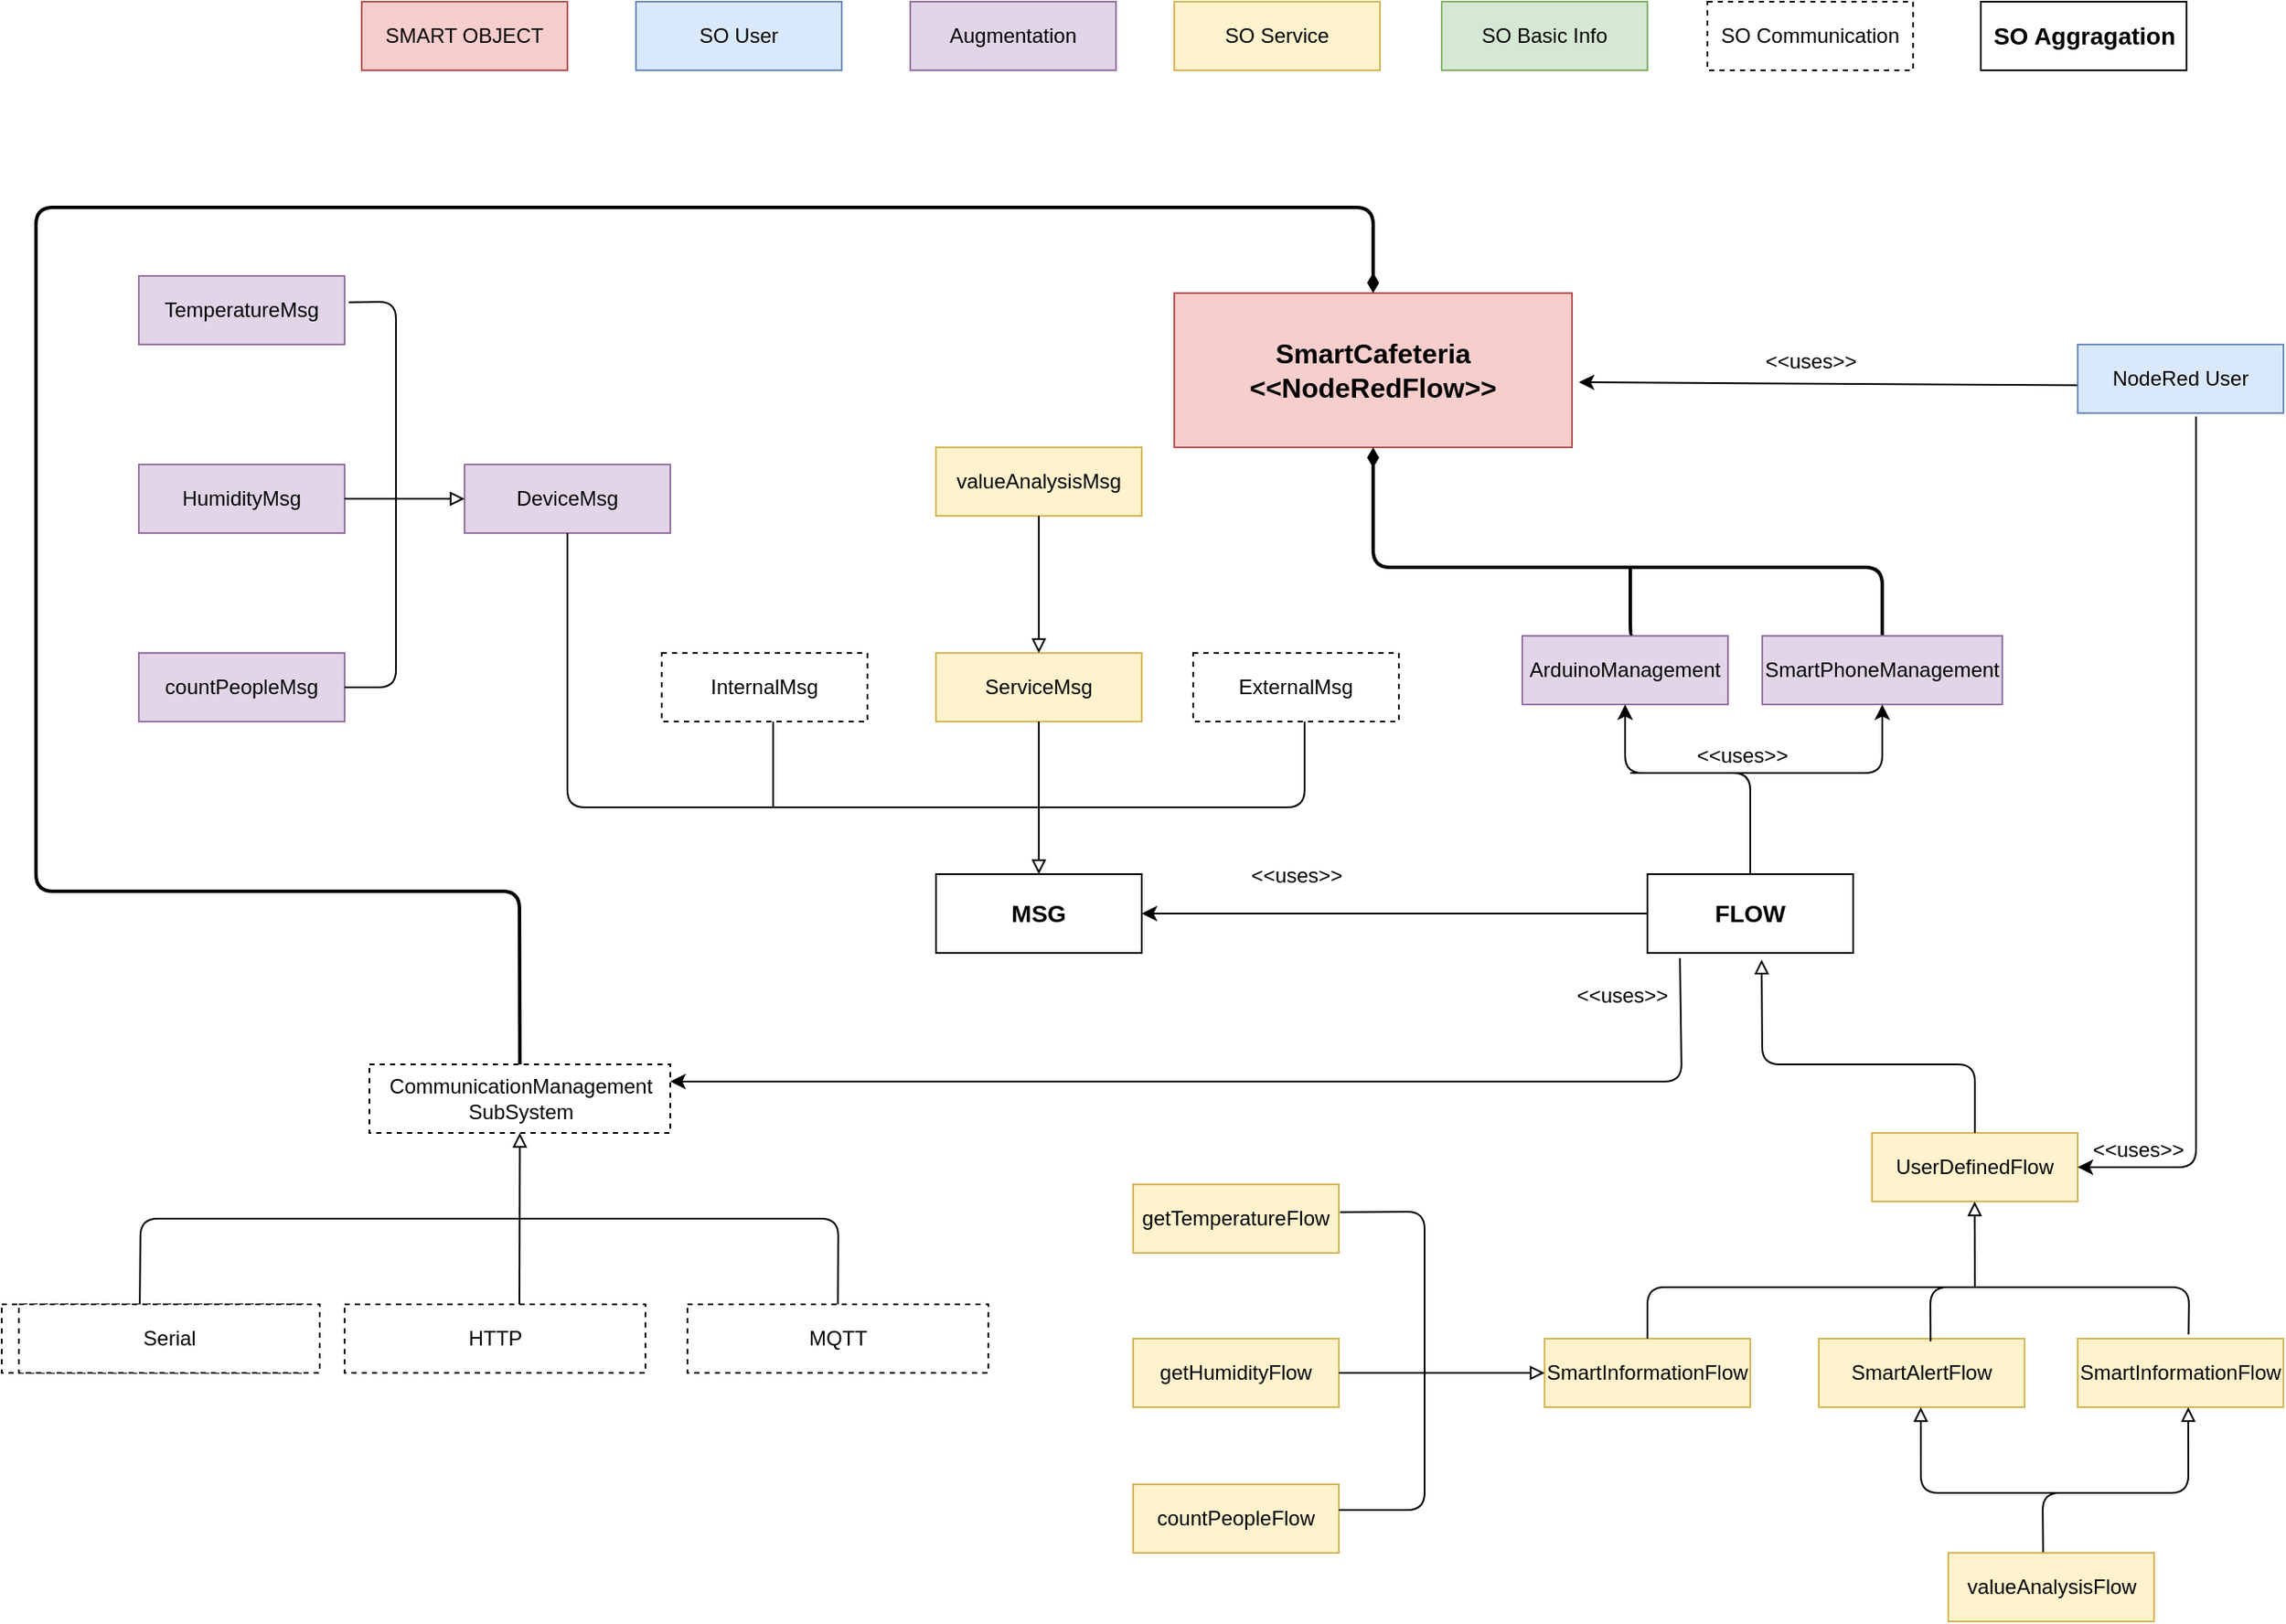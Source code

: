 <mxfile version="14.6.13" type="device"><diagram id="EtGRAd7ratrVYzJl0Rw6" name="Pagina-1"><mxGraphModel dx="1709" dy="671" grid="1" gridSize="10" guides="1" tooltips="1" connect="1" arrows="1" fold="1" page="1" pageScale="1" pageWidth="827" pageHeight="1169" math="0" shadow="0"><root><mxCell id="0"/><mxCell id="1" parent="0"/><mxCell id="P0vtt5XZ1r757LThvhuU-6" value="SMART OBJECT" style="rounded=0;whiteSpace=wrap;html=1;fillColor=#f8cecc;strokeColor=#b85450;" parent="1" vertex="1"><mxGeometry x="150" y="30" width="120" height="40" as="geometry"/></mxCell><mxCell id="P0vtt5XZ1r757LThvhuU-7" value="SO Basic Info" style="rounded=0;whiteSpace=wrap;html=1;fillColor=#d5e8d4;strokeColor=#82b366;" parent="1" vertex="1"><mxGeometry x="780" y="30" width="120" height="40" as="geometry"/></mxCell><mxCell id="P0vtt5XZ1r757LThvhuU-8" value="SO User" style="rounded=0;whiteSpace=wrap;html=1;fillColor=#dae8fc;strokeColor=#6c8ebf;" parent="1" vertex="1"><mxGeometry x="310" y="30" width="120" height="40" as="geometry"/></mxCell><mxCell id="P0vtt5XZ1r757LThvhuU-9" value="SO Service" style="rounded=0;whiteSpace=wrap;html=1;fillColor=#fff2cc;strokeColor=#d6b656;" parent="1" vertex="1"><mxGeometry x="624" y="30" width="120" height="40" as="geometry"/></mxCell><mxCell id="P0vtt5XZ1r757LThvhuU-10" value="Augmentation" style="rounded=0;whiteSpace=wrap;html=1;fillColor=#e1d5e7;strokeColor=#9673a6;" parent="1" vertex="1"><mxGeometry x="470" y="30" width="120" height="40" as="geometry"/></mxCell><mxCell id="P0vtt5XZ1r757LThvhuU-11" value="&lt;b&gt;&lt;font style=&quot;font-size: 16px&quot;&gt;SmartCafeteria&lt;br&gt;&amp;lt;&amp;lt;NodeRedFlow&amp;gt;&amp;gt;&lt;/font&gt;&lt;/b&gt;" style="rounded=0;whiteSpace=wrap;html=1;fillColor=#f8cecc;strokeColor=#b85450;" parent="1" vertex="1"><mxGeometry x="624" y="200" width="232" height="90" as="geometry"/></mxCell><mxCell id="P0vtt5XZ1r757LThvhuU-12" value="SmartInformationFlow" style="rounded=0;whiteSpace=wrap;html=1;fillColor=#fff2cc;strokeColor=#d6b656;" parent="1" vertex="1"><mxGeometry x="840" y="810" width="120" height="40" as="geometry"/></mxCell><mxCell id="P0vtt5XZ1r757LThvhuU-13" value="SmartAlertFlow" style="rounded=0;whiteSpace=wrap;html=1;fillColor=#fff2cc;strokeColor=#d6b656;" parent="1" vertex="1"><mxGeometry x="1000" y="810" width="120" height="40" as="geometry"/></mxCell><mxCell id="P0vtt5XZ1r757LThvhuU-14" value="SmartInformationFlow" style="rounded=0;whiteSpace=wrap;html=1;fillColor=#fff2cc;strokeColor=#d6b656;" parent="1" vertex="1"><mxGeometry x="1151" y="810" width="120" height="40" as="geometry"/></mxCell><mxCell id="P0vtt5XZ1r757LThvhuU-15" value="UserDefinedFlow" style="rounded=0;whiteSpace=wrap;html=1;fillColor=#fff2cc;strokeColor=#d6b656;" parent="1" vertex="1"><mxGeometry x="1031" y="690" width="120" height="40" as="geometry"/></mxCell><mxCell id="P0vtt5XZ1r757LThvhuU-16" value="getTemperatureFlow" style="rounded=0;whiteSpace=wrap;html=1;fillColor=#fff2cc;strokeColor=#d6b656;" parent="1" vertex="1"><mxGeometry x="600" y="720" width="120" height="40" as="geometry"/></mxCell><mxCell id="P0vtt5XZ1r757LThvhuU-17" value="getHumidityFlow" style="rounded=0;whiteSpace=wrap;html=1;fillColor=#fff2cc;strokeColor=#d6b656;" parent="1" vertex="1"><mxGeometry x="600" y="810" width="120" height="40" as="geometry"/></mxCell><mxCell id="P0vtt5XZ1r757LThvhuU-19" value="countPeopleFlow" style="rounded=0;whiteSpace=wrap;html=1;fillColor=#fff2cc;strokeColor=#d6b656;" parent="1" vertex="1"><mxGeometry x="600" y="895" width="120" height="40" as="geometry"/></mxCell><mxCell id="P0vtt5XZ1r757LThvhuU-20" value="valueAnalysisFlow" style="rounded=0;whiteSpace=wrap;html=1;fillColor=#fff2cc;strokeColor=#d6b656;" parent="1" vertex="1"><mxGeometry x="1075.5" y="935" width="120" height="40" as="geometry"/></mxCell><mxCell id="P0vtt5XZ1r757LThvhuU-21" value="&lt;b&gt;&lt;font style=&quot;font-size: 14px&quot;&gt;FLOW&lt;/font&gt;&lt;/b&gt;" style="rounded=0;whiteSpace=wrap;html=1;" parent="1" vertex="1"><mxGeometry x="900" y="539" width="120" height="46" as="geometry"/></mxCell><mxCell id="P0vtt5XZ1r757LThvhuU-22" value="&lt;b&gt;&lt;font style=&quot;font-size: 14px&quot;&gt;MSG&lt;/font&gt;&lt;/b&gt;" style="rounded=0;whiteSpace=wrap;html=1;" parent="1" vertex="1"><mxGeometry x="485" y="539" width="120" height="46" as="geometry"/></mxCell><mxCell id="P0vtt5XZ1r757LThvhuU-23" value="ServiceMsg" style="rounded=0;whiteSpace=wrap;html=1;fillColor=#fff2cc;strokeColor=#d6b656;" parent="1" vertex="1"><mxGeometry x="485" y="410" width="120" height="40" as="geometry"/></mxCell><mxCell id="P0vtt5XZ1r757LThvhuU-24" value="InternalMsg&lt;span style=&quot;color: rgba(0 , 0 , 0 , 0) ; font-family: monospace ; font-size: 0px&quot;&gt;%3CmxGraphModel%3E%3Croot%3E%3CmxCell%20id%3D%220%22%2F%3E%3CmxCell%20id%3D%221%22%20parent%3D%220%22%2F%3E%3CmxCell%20id%3D%222%22%20value%3D%22UserDefinedFlow%22%20style%3D%22rounded%3D0%3BwhiteSpace%3Dwrap%3Bhtml%3D1%3BfillColor%3D%23fff2cc%3BstrokeColor%3D%23d6b656%3B%22%20vertex%3D%221%22%20parent%3D%221%22%3E%3CmxGeometry%20x%3D%221031%22%20y%3D%22690%22%20width%3D%22120%22%20height%3D%2240%22%20as%3D%22geometry%22%2F%3E%3C%2FmxCell%3E%3C%2Froot%3E%3C%2FmxGraphModel%3E&lt;/span&gt;" style="rounded=0;whiteSpace=wrap;html=1;dashed=1;" parent="1" vertex="1"><mxGeometry x="325" y="410" width="120" height="40" as="geometry"/></mxCell><mxCell id="P0vtt5XZ1r757LThvhuU-25" value="ExternalMsg" style="rounded=0;whiteSpace=wrap;html=1;dashed=1;" parent="1" vertex="1"><mxGeometry x="635" y="410" width="120" height="40" as="geometry"/></mxCell><mxCell id="P0vtt5XZ1r757LThvhuU-26" value="TemperatureMsg" style="rounded=0;whiteSpace=wrap;html=1;fillColor=#e1d5e7;strokeColor=#9673a6;" parent="1" vertex="1"><mxGeometry x="20" y="190" width="120" height="40" as="geometry"/></mxCell><mxCell id="P0vtt5XZ1r757LThvhuU-27" value="HumidityMsg" style="rounded=0;whiteSpace=wrap;html=1;fillColor=#e1d5e7;strokeColor=#9673a6;" parent="1" vertex="1"><mxGeometry x="20" y="300" width="120" height="40" as="geometry"/></mxCell><mxCell id="P0vtt5XZ1r757LThvhuU-29" value="countPeopleMsg" style="rounded=0;whiteSpace=wrap;html=1;fillColor=#e1d5e7;strokeColor=#9673a6;" parent="1" vertex="1"><mxGeometry x="20" y="410" width="120" height="40" as="geometry"/></mxCell><mxCell id="P0vtt5XZ1r757LThvhuU-30" value="valueAnalysisMsg" style="rounded=0;whiteSpace=wrap;html=1;fillColor=#fff2cc;strokeColor=#d6b656;" parent="1" vertex="1"><mxGeometry x="485" y="290" width="120" height="40" as="geometry"/></mxCell><mxCell id="P0vtt5XZ1r757LThvhuU-32" value="SO Communication" style="rounded=0;whiteSpace=wrap;html=1;dashed=1;" parent="1" vertex="1"><mxGeometry x="935" y="30" width="120" height="40" as="geometry"/></mxCell><mxCell id="P0vtt5XZ1r757LThvhuU-33" value="&lt;b&gt;&lt;font style=&quot;font-size: 14px&quot;&gt;SO Aggragation&lt;/font&gt;&lt;/b&gt;" style="rounded=0;whiteSpace=wrap;html=1;" parent="1" vertex="1"><mxGeometry x="1094.5" y="30" width="120" height="40" as="geometry"/></mxCell><mxCell id="P0vtt5XZ1r757LThvhuU-34" value="" style="endArrow=classic;html=1;entryX=1;entryY=0.5;entryDx=0;entryDy=0;exitX=0;exitY=0.5;exitDx=0;exitDy=0;" parent="1" source="P0vtt5XZ1r757LThvhuU-21" target="P0vtt5XZ1r757LThvhuU-22" edge="1"><mxGeometry width="50" height="50" relative="1" as="geometry"><mxPoint x="1031" y="616" as="sourcePoint"/><mxPoint x="1081" y="566" as="targetPoint"/></mxGeometry></mxCell><mxCell id="P0vtt5XZ1r757LThvhuU-35" value="&amp;lt;&amp;lt;uses&amp;gt;&amp;gt;" style="text;html=1;align=center;verticalAlign=middle;resizable=0;points=[];autosize=1;strokeColor=none;" parent="1" vertex="1"><mxGeometry x="660" y="530" width="70" height="20" as="geometry"/></mxCell><mxCell id="P0vtt5XZ1r757LThvhuU-36" value="" style="endArrow=block;html=1;exitX=0.5;exitY=0;exitDx=0;exitDy=0;endFill=0;entryX=0.555;entryY=1.084;entryDx=0;entryDy=0;entryPerimeter=0;" parent="1" source="P0vtt5XZ1r757LThvhuU-15" target="P0vtt5XZ1r757LThvhuU-21" edge="1"><mxGeometry width="50" height="50" relative="1" as="geometry"><mxPoint x="1280" y="650" as="sourcePoint"/><mxPoint x="1130" y="582" as="targetPoint"/><Array as="points"><mxPoint x="1091" y="650"/><mxPoint x="967" y="650"/></Array></mxGeometry></mxCell><mxCell id="A984mV1or9s54YxEOyAm-2" value="" style="endArrow=block;html=1;endFill=0;exitX=0.5;exitY=1;exitDx=0;exitDy=0;entryX=0.5;entryY=0;entryDx=0;entryDy=0;" parent="1" source="P0vtt5XZ1r757LThvhuU-23" target="P0vtt5XZ1r757LThvhuU-22" edge="1"><mxGeometry width="50" height="50" relative="1" as="geometry"><mxPoint x="555" y="340" as="sourcePoint"/><mxPoint x="555" y="285" as="targetPoint"/><Array as="points"><mxPoint x="545" y="500"/></Array></mxGeometry></mxCell><mxCell id="A984mV1or9s54YxEOyAm-4" value="" style="endArrow=none;html=1;" parent="1" edge="1"><mxGeometry width="50" height="50" relative="1" as="geometry"><mxPoint x="700" y="450" as="sourcePoint"/><mxPoint x="550" y="500" as="targetPoint"/><Array as="points"><mxPoint x="700" y="500"/></Array></mxGeometry></mxCell><mxCell id="A984mV1or9s54YxEOyAm-5" value="DeviceMsg" style="rounded=0;whiteSpace=wrap;html=1;fillColor=#e1d5e7;strokeColor=#9673a6;" parent="1" vertex="1"><mxGeometry x="210" y="300" width="120" height="40" as="geometry"/></mxCell><mxCell id="A984mV1or9s54YxEOyAm-6" value="" style="endArrow=none;html=1;exitX=0.5;exitY=1;exitDx=0;exitDy=0;" parent="1" source="A984mV1or9s54YxEOyAm-5" edge="1"><mxGeometry width="50" height="50" relative="1" as="geometry"><mxPoint x="240" y="450" as="sourcePoint"/><mxPoint x="550" y="500" as="targetPoint"/><Array as="points"><mxPoint x="270" y="500"/></Array></mxGeometry></mxCell><mxCell id="A984mV1or9s54YxEOyAm-7" value="" style="endArrow=block;html=1;endFill=0;exitX=1;exitY=0.5;exitDx=0;exitDy=0;entryX=0;entryY=0.5;entryDx=0;entryDy=0;" parent="1" source="P0vtt5XZ1r757LThvhuU-27" target="A984mV1or9s54YxEOyAm-5" edge="1"><mxGeometry width="50" height="50" relative="1" as="geometry"><mxPoint x="250" y="360" as="sourcePoint"/><mxPoint x="227" y="408" as="targetPoint"/></mxGeometry></mxCell><mxCell id="A984mV1or9s54YxEOyAm-10" value="" style="endArrow=none;html=1;entryX=1;entryY=0.5;entryDx=0;entryDy=0;exitX=1.02;exitY=0.385;exitDx=0;exitDy=0;exitPerimeter=0;" parent="1" source="P0vtt5XZ1r757LThvhuU-26" target="P0vtt5XZ1r757LThvhuU-29" edge="1"><mxGeometry width="50" height="50" relative="1" as="geometry"><mxPoint x="180" y="210" as="sourcePoint"/><mxPoint x="150" y="420" as="targetPoint"/><Array as="points"><mxPoint x="170" y="205"/><mxPoint x="170" y="430"/></Array></mxGeometry></mxCell><mxCell id="A984mV1or9s54YxEOyAm-12" value="" style="endArrow=block;html=1;endFill=0;exitX=1;exitY=0.5;exitDx=0;exitDy=0;entryX=0;entryY=0.5;entryDx=0;entryDy=0;" parent="1" source="P0vtt5XZ1r757LThvhuU-17" target="P0vtt5XZ1r757LThvhuU-12" edge="1"><mxGeometry width="50" height="50" relative="1" as="geometry"><mxPoint x="896.76" y="900" as="sourcePoint"/><mxPoint x="896.88" y="850" as="targetPoint"/></mxGeometry></mxCell><mxCell id="A984mV1or9s54YxEOyAm-16" value="" style="endArrow=block;html=1;endFill=0;" parent="1" edge="1"><mxGeometry width="50" height="50" relative="1" as="geometry"><mxPoint x="1145.5" y="900" as="sourcePoint"/><mxPoint x="1059.46" y="850" as="targetPoint"/><Array as="points"><mxPoint x="1059.5" y="900"/></Array></mxGeometry></mxCell><mxCell id="A984mV1or9s54YxEOyAm-17" value="" style="endArrow=block;html=1;endFill=0;exitX=0.461;exitY=-0.011;exitDx=0;exitDy=0;exitPerimeter=0;" parent="1" source="P0vtt5XZ1r757LThvhuU-20" edge="1"><mxGeometry width="50" height="50" relative="1" as="geometry"><mxPoint x="1125.5" y="900" as="sourcePoint"/><mxPoint x="1215.5" y="850" as="targetPoint"/><Array as="points"><mxPoint x="1130.5" y="900"/><mxPoint x="1215.54" y="900"/></Array></mxGeometry></mxCell><mxCell id="A984mV1or9s54YxEOyAm-18" value="" style="endArrow=block;html=1;endFill=0;" parent="1" edge="1"><mxGeometry width="50" height="50" relative="1" as="geometry"><mxPoint x="1091" y="780" as="sourcePoint"/><mxPoint x="1090.88" y="730" as="targetPoint"/></mxGeometry></mxCell><mxCell id="A984mV1or9s54YxEOyAm-19" value="" style="endArrow=none;html=1;exitX=0.5;exitY=0;exitDx=0;exitDy=0;" parent="1" source="P0vtt5XZ1r757LThvhuU-12" edge="1"><mxGeometry width="50" height="50" relative="1" as="geometry"><mxPoint x="960.04" y="814.32" as="sourcePoint"/><mxPoint x="1091" y="780" as="targetPoint"/><Array as="points"><mxPoint x="900" y="780"/></Array></mxGeometry></mxCell><mxCell id="A984mV1or9s54YxEOyAm-20" value="" style="endArrow=none;html=1;exitX=0.543;exitY=0.039;exitDx=0;exitDy=0;exitPerimeter=0;" parent="1" source="P0vtt5XZ1r757LThvhuU-13" edge="1"><mxGeometry width="50" height="50" relative="1" as="geometry"><mxPoint x="1263.96" y="815.68" as="sourcePoint"/><mxPoint x="1091" y="780" as="targetPoint"/><Array as="points"><mxPoint x="1065" y="780"/></Array></mxGeometry></mxCell><mxCell id="A984mV1or9s54YxEOyAm-21" value="" style="endArrow=none;html=1;exitX=0.539;exitY=-0.061;exitDx=0;exitDy=0;exitPerimeter=0;" parent="1" source="P0vtt5XZ1r757LThvhuU-14" edge="1"><mxGeometry width="50" height="50" relative="1" as="geometry"><mxPoint x="1198.66" y="811.56" as="sourcePoint"/><mxPoint x="1090" y="780" as="targetPoint"/><Array as="points"><mxPoint x="1216" y="780"/></Array></mxGeometry></mxCell><mxCell id="A984mV1or9s54YxEOyAm-22" value="NodeRed User" style="rounded=0;whiteSpace=wrap;html=1;fillColor=#dae8fc;strokeColor=#6c8ebf;" parent="1" vertex="1"><mxGeometry x="1151" y="230" width="120" height="40" as="geometry"/></mxCell><mxCell id="A984mV1or9s54YxEOyAm-24" value="" style="endArrow=classic;html=1;entryX=1;entryY=0.5;entryDx=0;entryDy=0;exitX=0.575;exitY=1.05;exitDx=0;exitDy=0;exitPerimeter=0;" parent="1" source="A984mV1or9s54YxEOyAm-22" target="P0vtt5XZ1r757LThvhuU-15" edge="1"><mxGeometry width="50" height="50" relative="1" as="geometry"><mxPoint x="1230" y="380" as="sourcePoint"/><mxPoint x="1300" y="410" as="targetPoint"/><Array as="points"><mxPoint x="1220" y="710"/></Array></mxGeometry></mxCell><mxCell id="A984mV1or9s54YxEOyAm-25" value="&amp;lt;&amp;lt;uses&amp;gt;&amp;gt;" style="text;html=1;align=center;verticalAlign=middle;resizable=0;points=[];autosize=1;strokeColor=none;" parent="1" vertex="1"><mxGeometry x="1151" y="690" width="70" height="20" as="geometry"/></mxCell><mxCell id="A984mV1or9s54YxEOyAm-26" value="" style="endArrow=classic;html=1;exitX=-0.003;exitY=0.594;exitDx=0;exitDy=0;exitPerimeter=0;" parent="1" source="A984mV1or9s54YxEOyAm-22" edge="1"><mxGeometry width="50" height="50" relative="1" as="geometry"><mxPoint x="1170" y="249.17" as="sourcePoint"/><mxPoint x="860" y="252" as="targetPoint"/></mxGeometry></mxCell><mxCell id="A984mV1or9s54YxEOyAm-27" value="&amp;lt;&amp;lt;uses&amp;gt;&amp;gt;" style="text;html=1;align=center;verticalAlign=middle;resizable=0;points=[];autosize=1;strokeColor=none;" parent="1" vertex="1"><mxGeometry x="960" y="230" width="70" height="20" as="geometry"/></mxCell><mxCell id="A984mV1or9s54YxEOyAm-28" value="ArduinoManagement" style="rounded=0;whiteSpace=wrap;html=1;fillColor=#e1d5e7;strokeColor=#9673a6;" parent="1" vertex="1"><mxGeometry x="827" y="400" width="120" height="40" as="geometry"/></mxCell><mxCell id="A984mV1or9s54YxEOyAm-29" value="" style="endArrow=classic;html=1;exitX=0.5;exitY=0;exitDx=0;exitDy=0;entryX=0.5;entryY=1;entryDx=0;entryDy=0;" parent="1" source="P0vtt5XZ1r757LThvhuU-21" target="A984mV1or9s54YxEOyAm-28" edge="1"><mxGeometry width="50" height="50" relative="1" as="geometry"><mxPoint x="1010.0" y="480.0" as="sourcePoint"/><mxPoint x="740" y="420" as="targetPoint"/><Array as="points"><mxPoint x="960" y="480"/><mxPoint x="887" y="480"/></Array></mxGeometry></mxCell><mxCell id="A984mV1or9s54YxEOyAm-30" value="&amp;lt;&amp;lt;uses&amp;gt;&amp;gt;" style="text;html=1;align=center;verticalAlign=middle;resizable=0;points=[];autosize=1;strokeColor=none;" parent="1" vertex="1"><mxGeometry x="920" y="460" width="70" height="20" as="geometry"/></mxCell><mxCell id="A984mV1or9s54YxEOyAm-31" value="" style="endArrow=diamondThin;html=1;endFill=1;entryX=0.5;entryY=1;entryDx=0;entryDy=0;strokeWidth=2;exitX=0.5;exitY=0;exitDx=0;exitDy=0;" parent="1" source="A984mV1or9s54YxEOyAm-34" target="P0vtt5XZ1r757LThvhuU-11" edge="1"><mxGeometry width="50" height="50" relative="1" as="geometry"><mxPoint x="1050" y="360" as="sourcePoint"/><mxPoint x="740" y="300" as="targetPoint"/><Array as="points"><mxPoint x="1037" y="360"/><mxPoint x="740" y="360"/></Array></mxGeometry></mxCell><mxCell id="A984mV1or9s54YxEOyAm-34" value="SmartPhoneManagement" style="rounded=0;whiteSpace=wrap;html=1;fillColor=#e1d5e7;strokeColor=#9673a6;" parent="1" vertex="1"><mxGeometry x="967" y="400" width="140" height="40" as="geometry"/></mxCell><mxCell id="A984mV1or9s54YxEOyAm-35" value="" style="endArrow=classic;html=1;strokeWidth=1;entryX=0.5;entryY=1;entryDx=0;entryDy=0;" parent="1" target="A984mV1or9s54YxEOyAm-34" edge="1"><mxGeometry width="50" height="50" relative="1" as="geometry"><mxPoint x="890" y="480" as="sourcePoint"/><mxPoint x="900" y="410" as="targetPoint"/><Array as="points"><mxPoint x="1037" y="480"/></Array></mxGeometry></mxCell><mxCell id="A984mV1or9s54YxEOyAm-38" value="" style="endArrow=none;html=1;strokeWidth=2;exitX=0.534;exitY=-0.037;exitDx=0;exitDy=0;exitPerimeter=0;" parent="1" source="A984mV1or9s54YxEOyAm-28" edge="1"><mxGeometry width="50" height="50" relative="1" as="geometry"><mxPoint x="890" y="396" as="sourcePoint"/><mxPoint x="890" y="360" as="targetPoint"/><Array as="points"><mxPoint x="890" y="399"/></Array></mxGeometry></mxCell><mxCell id="A984mV1or9s54YxEOyAm-42" value="&amp;lt;&amp;lt;uses&amp;gt;&amp;gt;" style="text;html=1;align=center;verticalAlign=middle;resizable=0;points=[];autosize=1;strokeColor=none;" parent="1" vertex="1"><mxGeometry x="850" y="600" width="70" height="20" as="geometry"/></mxCell><mxCell id="A984mV1or9s54YxEOyAm-47" value="&lt;b&gt;&lt;font style=&quot;font-size: 14px&quot;&gt;SO Aggragation&lt;/font&gt;&lt;/b&gt;" style="rounded=0;whiteSpace=wrap;html=1;" parent="1" vertex="1"><mxGeometry x="1094.5" y="30" width="120" height="40" as="geometry"/></mxCell><mxCell id="A984mV1or9s54YxEOyAm-51" value="" style="endArrow=none;html=1;strokeWidth=1;" parent="1" edge="1"><mxGeometry width="50" height="50" relative="1" as="geometry"><mxPoint x="390" y="500" as="sourcePoint"/><mxPoint x="390" y="450" as="targetPoint"/></mxGeometry></mxCell><mxCell id="A984mV1or9s54YxEOyAm-52" value="" style="endArrow=block;html=1;strokeWidth=1;exitX=0.5;exitY=1;exitDx=0;exitDy=0;endFill=0;" parent="1" source="P0vtt5XZ1r757LThvhuU-30" edge="1"><mxGeometry width="50" height="50" relative="1" as="geometry"><mxPoint x="520" y="390" as="sourcePoint"/><mxPoint x="545" y="410" as="targetPoint"/></mxGeometry></mxCell><mxCell id="A984mV1or9s54YxEOyAm-53" value="" style="endArrow=none;html=1;strokeWidth=1;entryX=1.006;entryY=0.407;entryDx=0;entryDy=0;entryPerimeter=0;" parent="1" target="P0vtt5XZ1r757LThvhuU-16" edge="1"><mxGeometry width="50" height="50" relative="1" as="geometry"><mxPoint x="720" y="910" as="sourcePoint"/><mxPoint x="770" y="730" as="targetPoint"/><Array as="points"><mxPoint x="770" y="910"/><mxPoint x="770" y="736"/></Array></mxGeometry></mxCell><mxCell id="A984mV1or9s54YxEOyAm-55" value="CommunicationManagement&lt;br&gt;SubSystem" style="rounded=0;whiteSpace=wrap;html=1;dashed=1;" parent="1" vertex="1"><mxGeometry x="154.5" y="650" width="175.5" height="40" as="geometry"/></mxCell><mxCell id="A984mV1or9s54YxEOyAm-56" value="" style="endArrow=classic;html=1;strokeWidth=1;exitX=0.158;exitY=1.065;exitDx=0;exitDy=0;entryX=1;entryY=0.25;entryDx=0;entryDy=0;exitPerimeter=0;" parent="1" source="P0vtt5XZ1r757LThvhuU-21" target="A984mV1or9s54YxEOyAm-55" edge="1"><mxGeometry width="50" height="50" relative="1" as="geometry"><mxPoint x="340" y="665" as="sourcePoint"/><mxPoint x="920" y="585" as="targetPoint"/><Array as="points"><mxPoint x="920" y="660"/></Array></mxGeometry></mxCell><mxCell id="A984mV1or9s54YxEOyAm-57" value="" style="endArrow=diamondThin;html=1;endFill=1;strokeWidth=2;exitX=0.5;exitY=0;exitDx=0;exitDy=0;entryX=0.5;entryY=0;entryDx=0;entryDy=0;" parent="1" source="A984mV1or9s54YxEOyAm-55" target="P0vtt5XZ1r757LThvhuU-11" edge="1"><mxGeometry width="50" height="50" relative="1" as="geometry"><mxPoint x="154.25" y="679" as="sourcePoint"/><mxPoint x="740" y="150" as="targetPoint"/><Array as="points"><mxPoint x="242" y="549"/><mxPoint x="154.5" y="549"/><mxPoint x="-40" y="549"/><mxPoint x="-40" y="150"/><mxPoint x="740" y="150"/></Array></mxGeometry></mxCell><mxCell id="b-1c5jOEx-3Ydw5x9Zab-1" value="Serial" style="rounded=0;whiteSpace=wrap;html=1;dashed=1;" parent="1" vertex="1"><mxGeometry x="-60" y="790" width="175.5" height="40" as="geometry"/></mxCell><mxCell id="b-1c5jOEx-3Ydw5x9Zab-2" value="HTTP" style="rounded=0;whiteSpace=wrap;html=1;dashed=1;" parent="1" vertex="1"><mxGeometry x="140" y="790" width="175.5" height="40" as="geometry"/></mxCell><mxCell id="b-1c5jOEx-3Ydw5x9Zab-3" value="MQTT" style="rounded=0;whiteSpace=wrap;html=1;dashed=1;" parent="1" vertex="1"><mxGeometry x="340" y="790" width="175.5" height="40" as="geometry"/></mxCell><mxCell id="b-1c5jOEx-3Ydw5x9Zab-5" value="" style="endArrow=block;html=1;endFill=0;entryX=0.5;entryY=1;entryDx=0;entryDy=0;" parent="1" target="A984mV1or9s54YxEOyAm-55" edge="1"><mxGeometry width="50" height="50" relative="1" as="geometry"><mxPoint x="242" y="790" as="sourcePoint"/><mxPoint x="340" y="780" as="targetPoint"/></mxGeometry></mxCell><mxCell id="b-1c5jOEx-3Ydw5x9Zab-6" value="" style="endArrow=none;html=1;strokeWidth=1;entryX=0.459;entryY=0.013;entryDx=0;entryDy=0;entryPerimeter=0;exitX=0.5;exitY=0;exitDx=0;exitDy=0;" parent="1" source="b-1c5jOEx-3Ydw5x9Zab-3" target="b-1c5jOEx-3Ydw5x9Zab-1" edge="1"><mxGeometry width="50" height="50" relative="1" as="geometry"><mxPoint x="20" y="954" as="sourcePoint"/><mxPoint x="20.72" y="780.28" as="targetPoint"/><Array as="points"><mxPoint x="428" y="740"/><mxPoint x="21" y="740"/></Array></mxGeometry></mxCell><mxCell id="TZnShF1w8N0v8FTyG3si-1" value="Serial" style="rounded=0;whiteSpace=wrap;html=1;dashed=1;" vertex="1" parent="1"><mxGeometry x="-50" y="790" width="175.5" height="40" as="geometry"/></mxCell></root></mxGraphModel></diagram></mxfile>